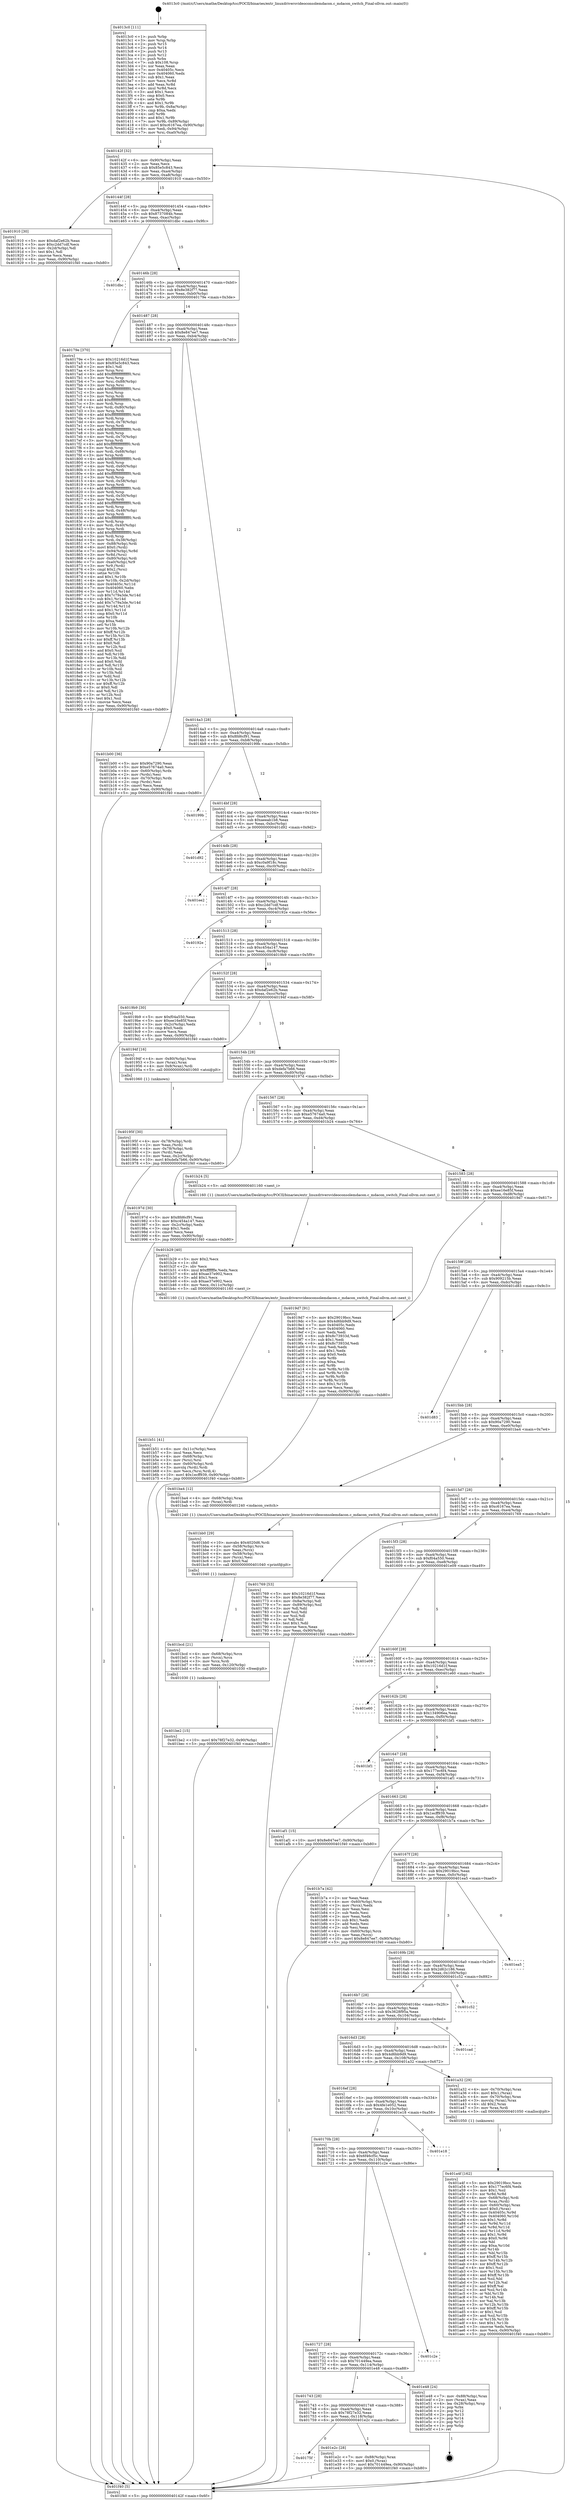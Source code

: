 digraph "0x4013c0" {
  label = "0x4013c0 (/mnt/c/Users/mathe/Desktop/tcc/POCII/binaries/extr_linuxdriversvideoconsolemdacon.c_mdacon_switch_Final-ollvm.out::main(0))"
  labelloc = "t"
  node[shape=record]

  Entry [label="",width=0.3,height=0.3,shape=circle,fillcolor=black,style=filled]
  "0x40142f" [label="{
     0x40142f [32]\l
     | [instrs]\l
     &nbsp;&nbsp;0x40142f \<+6\>: mov -0x90(%rbp),%eax\l
     &nbsp;&nbsp;0x401435 \<+2\>: mov %eax,%ecx\l
     &nbsp;&nbsp;0x401437 \<+6\>: sub $0x85e5c843,%ecx\l
     &nbsp;&nbsp;0x40143d \<+6\>: mov %eax,-0xa4(%rbp)\l
     &nbsp;&nbsp;0x401443 \<+6\>: mov %ecx,-0xa8(%rbp)\l
     &nbsp;&nbsp;0x401449 \<+6\>: je 0000000000401910 \<main+0x550\>\l
  }"]
  "0x401910" [label="{
     0x401910 [30]\l
     | [instrs]\l
     &nbsp;&nbsp;0x401910 \<+5\>: mov $0xdaf2e62b,%eax\l
     &nbsp;&nbsp;0x401915 \<+5\>: mov $0xc2dd7cdf,%ecx\l
     &nbsp;&nbsp;0x40191a \<+3\>: mov -0x2d(%rbp),%dl\l
     &nbsp;&nbsp;0x40191d \<+3\>: test $0x1,%dl\l
     &nbsp;&nbsp;0x401920 \<+3\>: cmovne %ecx,%eax\l
     &nbsp;&nbsp;0x401923 \<+6\>: mov %eax,-0x90(%rbp)\l
     &nbsp;&nbsp;0x401929 \<+5\>: jmp 0000000000401f40 \<main+0xb80\>\l
  }"]
  "0x40144f" [label="{
     0x40144f [28]\l
     | [instrs]\l
     &nbsp;&nbsp;0x40144f \<+5\>: jmp 0000000000401454 \<main+0x94\>\l
     &nbsp;&nbsp;0x401454 \<+6\>: mov -0xa4(%rbp),%eax\l
     &nbsp;&nbsp;0x40145a \<+5\>: sub $0x8737084b,%eax\l
     &nbsp;&nbsp;0x40145f \<+6\>: mov %eax,-0xac(%rbp)\l
     &nbsp;&nbsp;0x401465 \<+6\>: je 0000000000401dbc \<main+0x9fc\>\l
  }"]
  Exit [label="",width=0.3,height=0.3,shape=circle,fillcolor=black,style=filled,peripheries=2]
  "0x401dbc" [label="{
     0x401dbc\l
  }", style=dashed]
  "0x40146b" [label="{
     0x40146b [28]\l
     | [instrs]\l
     &nbsp;&nbsp;0x40146b \<+5\>: jmp 0000000000401470 \<main+0xb0\>\l
     &nbsp;&nbsp;0x401470 \<+6\>: mov -0xa4(%rbp),%eax\l
     &nbsp;&nbsp;0x401476 \<+5\>: sub $0x8e382f77,%eax\l
     &nbsp;&nbsp;0x40147b \<+6\>: mov %eax,-0xb0(%rbp)\l
     &nbsp;&nbsp;0x401481 \<+6\>: je 000000000040179e \<main+0x3de\>\l
  }"]
  "0x40175f" [label="{
     0x40175f\l
  }", style=dashed]
  "0x40179e" [label="{
     0x40179e [370]\l
     | [instrs]\l
     &nbsp;&nbsp;0x40179e \<+5\>: mov $0x10216d1f,%eax\l
     &nbsp;&nbsp;0x4017a3 \<+5\>: mov $0x85e5c843,%ecx\l
     &nbsp;&nbsp;0x4017a8 \<+2\>: mov $0x1,%dl\l
     &nbsp;&nbsp;0x4017aa \<+3\>: mov %rsp,%rsi\l
     &nbsp;&nbsp;0x4017ad \<+4\>: add $0xfffffffffffffff0,%rsi\l
     &nbsp;&nbsp;0x4017b1 \<+3\>: mov %rsi,%rsp\l
     &nbsp;&nbsp;0x4017b4 \<+7\>: mov %rsi,-0x88(%rbp)\l
     &nbsp;&nbsp;0x4017bb \<+3\>: mov %rsp,%rsi\l
     &nbsp;&nbsp;0x4017be \<+4\>: add $0xfffffffffffffff0,%rsi\l
     &nbsp;&nbsp;0x4017c2 \<+3\>: mov %rsi,%rsp\l
     &nbsp;&nbsp;0x4017c5 \<+3\>: mov %rsp,%rdi\l
     &nbsp;&nbsp;0x4017c8 \<+4\>: add $0xfffffffffffffff0,%rdi\l
     &nbsp;&nbsp;0x4017cc \<+3\>: mov %rdi,%rsp\l
     &nbsp;&nbsp;0x4017cf \<+4\>: mov %rdi,-0x80(%rbp)\l
     &nbsp;&nbsp;0x4017d3 \<+3\>: mov %rsp,%rdi\l
     &nbsp;&nbsp;0x4017d6 \<+4\>: add $0xfffffffffffffff0,%rdi\l
     &nbsp;&nbsp;0x4017da \<+3\>: mov %rdi,%rsp\l
     &nbsp;&nbsp;0x4017dd \<+4\>: mov %rdi,-0x78(%rbp)\l
     &nbsp;&nbsp;0x4017e1 \<+3\>: mov %rsp,%rdi\l
     &nbsp;&nbsp;0x4017e4 \<+4\>: add $0xfffffffffffffff0,%rdi\l
     &nbsp;&nbsp;0x4017e8 \<+3\>: mov %rdi,%rsp\l
     &nbsp;&nbsp;0x4017eb \<+4\>: mov %rdi,-0x70(%rbp)\l
     &nbsp;&nbsp;0x4017ef \<+3\>: mov %rsp,%rdi\l
     &nbsp;&nbsp;0x4017f2 \<+4\>: add $0xfffffffffffffff0,%rdi\l
     &nbsp;&nbsp;0x4017f6 \<+3\>: mov %rdi,%rsp\l
     &nbsp;&nbsp;0x4017f9 \<+4\>: mov %rdi,-0x68(%rbp)\l
     &nbsp;&nbsp;0x4017fd \<+3\>: mov %rsp,%rdi\l
     &nbsp;&nbsp;0x401800 \<+4\>: add $0xfffffffffffffff0,%rdi\l
     &nbsp;&nbsp;0x401804 \<+3\>: mov %rdi,%rsp\l
     &nbsp;&nbsp;0x401807 \<+4\>: mov %rdi,-0x60(%rbp)\l
     &nbsp;&nbsp;0x40180b \<+3\>: mov %rsp,%rdi\l
     &nbsp;&nbsp;0x40180e \<+4\>: add $0xfffffffffffffff0,%rdi\l
     &nbsp;&nbsp;0x401812 \<+3\>: mov %rdi,%rsp\l
     &nbsp;&nbsp;0x401815 \<+4\>: mov %rdi,-0x58(%rbp)\l
     &nbsp;&nbsp;0x401819 \<+3\>: mov %rsp,%rdi\l
     &nbsp;&nbsp;0x40181c \<+4\>: add $0xfffffffffffffff0,%rdi\l
     &nbsp;&nbsp;0x401820 \<+3\>: mov %rdi,%rsp\l
     &nbsp;&nbsp;0x401823 \<+4\>: mov %rdi,-0x50(%rbp)\l
     &nbsp;&nbsp;0x401827 \<+3\>: mov %rsp,%rdi\l
     &nbsp;&nbsp;0x40182a \<+4\>: add $0xfffffffffffffff0,%rdi\l
     &nbsp;&nbsp;0x40182e \<+3\>: mov %rdi,%rsp\l
     &nbsp;&nbsp;0x401831 \<+4\>: mov %rdi,-0x48(%rbp)\l
     &nbsp;&nbsp;0x401835 \<+3\>: mov %rsp,%rdi\l
     &nbsp;&nbsp;0x401838 \<+4\>: add $0xfffffffffffffff0,%rdi\l
     &nbsp;&nbsp;0x40183c \<+3\>: mov %rdi,%rsp\l
     &nbsp;&nbsp;0x40183f \<+4\>: mov %rdi,-0x40(%rbp)\l
     &nbsp;&nbsp;0x401843 \<+3\>: mov %rsp,%rdi\l
     &nbsp;&nbsp;0x401846 \<+4\>: add $0xfffffffffffffff0,%rdi\l
     &nbsp;&nbsp;0x40184a \<+3\>: mov %rdi,%rsp\l
     &nbsp;&nbsp;0x40184d \<+4\>: mov %rdi,-0x38(%rbp)\l
     &nbsp;&nbsp;0x401851 \<+7\>: mov -0x88(%rbp),%rdi\l
     &nbsp;&nbsp;0x401858 \<+6\>: movl $0x0,(%rdi)\l
     &nbsp;&nbsp;0x40185e \<+7\>: mov -0x94(%rbp),%r8d\l
     &nbsp;&nbsp;0x401865 \<+3\>: mov %r8d,(%rsi)\l
     &nbsp;&nbsp;0x401868 \<+4\>: mov -0x80(%rbp),%rdi\l
     &nbsp;&nbsp;0x40186c \<+7\>: mov -0xa0(%rbp),%r9\l
     &nbsp;&nbsp;0x401873 \<+3\>: mov %r9,(%rdi)\l
     &nbsp;&nbsp;0x401876 \<+3\>: cmpl $0x2,(%rsi)\l
     &nbsp;&nbsp;0x401879 \<+4\>: setne %r10b\l
     &nbsp;&nbsp;0x40187d \<+4\>: and $0x1,%r10b\l
     &nbsp;&nbsp;0x401881 \<+4\>: mov %r10b,-0x2d(%rbp)\l
     &nbsp;&nbsp;0x401885 \<+8\>: mov 0x40405c,%r11d\l
     &nbsp;&nbsp;0x40188d \<+7\>: mov 0x404060,%ebx\l
     &nbsp;&nbsp;0x401894 \<+3\>: mov %r11d,%r14d\l
     &nbsp;&nbsp;0x401897 \<+7\>: sub $0x7c79a3de,%r14d\l
     &nbsp;&nbsp;0x40189e \<+4\>: sub $0x1,%r14d\l
     &nbsp;&nbsp;0x4018a2 \<+7\>: add $0x7c79a3de,%r14d\l
     &nbsp;&nbsp;0x4018a9 \<+4\>: imul %r14d,%r11d\l
     &nbsp;&nbsp;0x4018ad \<+4\>: and $0x1,%r11d\l
     &nbsp;&nbsp;0x4018b1 \<+4\>: cmp $0x0,%r11d\l
     &nbsp;&nbsp;0x4018b5 \<+4\>: sete %r10b\l
     &nbsp;&nbsp;0x4018b9 \<+3\>: cmp $0xa,%ebx\l
     &nbsp;&nbsp;0x4018bc \<+4\>: setl %r15b\l
     &nbsp;&nbsp;0x4018c0 \<+3\>: mov %r10b,%r12b\l
     &nbsp;&nbsp;0x4018c3 \<+4\>: xor $0xff,%r12b\l
     &nbsp;&nbsp;0x4018c7 \<+3\>: mov %r15b,%r13b\l
     &nbsp;&nbsp;0x4018ca \<+4\>: xor $0xff,%r13b\l
     &nbsp;&nbsp;0x4018ce \<+3\>: xor $0x0,%dl\l
     &nbsp;&nbsp;0x4018d1 \<+3\>: mov %r12b,%sil\l
     &nbsp;&nbsp;0x4018d4 \<+4\>: and $0x0,%sil\l
     &nbsp;&nbsp;0x4018d8 \<+3\>: and %dl,%r10b\l
     &nbsp;&nbsp;0x4018db \<+3\>: mov %r13b,%dil\l
     &nbsp;&nbsp;0x4018de \<+4\>: and $0x0,%dil\l
     &nbsp;&nbsp;0x4018e2 \<+3\>: and %dl,%r15b\l
     &nbsp;&nbsp;0x4018e5 \<+3\>: or %r10b,%sil\l
     &nbsp;&nbsp;0x4018e8 \<+3\>: or %r15b,%dil\l
     &nbsp;&nbsp;0x4018eb \<+3\>: xor %dil,%sil\l
     &nbsp;&nbsp;0x4018ee \<+3\>: or %r13b,%r12b\l
     &nbsp;&nbsp;0x4018f1 \<+4\>: xor $0xff,%r12b\l
     &nbsp;&nbsp;0x4018f5 \<+3\>: or $0x0,%dl\l
     &nbsp;&nbsp;0x4018f8 \<+3\>: and %dl,%r12b\l
     &nbsp;&nbsp;0x4018fb \<+3\>: or %r12b,%sil\l
     &nbsp;&nbsp;0x4018fe \<+4\>: test $0x1,%sil\l
     &nbsp;&nbsp;0x401902 \<+3\>: cmovne %ecx,%eax\l
     &nbsp;&nbsp;0x401905 \<+6\>: mov %eax,-0x90(%rbp)\l
     &nbsp;&nbsp;0x40190b \<+5\>: jmp 0000000000401f40 \<main+0xb80\>\l
  }"]
  "0x401487" [label="{
     0x401487 [28]\l
     | [instrs]\l
     &nbsp;&nbsp;0x401487 \<+5\>: jmp 000000000040148c \<main+0xcc\>\l
     &nbsp;&nbsp;0x40148c \<+6\>: mov -0xa4(%rbp),%eax\l
     &nbsp;&nbsp;0x401492 \<+5\>: sub $0x8e847ee7,%eax\l
     &nbsp;&nbsp;0x401497 \<+6\>: mov %eax,-0xb4(%rbp)\l
     &nbsp;&nbsp;0x40149d \<+6\>: je 0000000000401b00 \<main+0x740\>\l
  }"]
  "0x401e2c" [label="{
     0x401e2c [28]\l
     | [instrs]\l
     &nbsp;&nbsp;0x401e2c \<+7\>: mov -0x88(%rbp),%rax\l
     &nbsp;&nbsp;0x401e33 \<+6\>: movl $0x0,(%rax)\l
     &nbsp;&nbsp;0x401e39 \<+10\>: movl $0x701449ea,-0x90(%rbp)\l
     &nbsp;&nbsp;0x401e43 \<+5\>: jmp 0000000000401f40 \<main+0xb80\>\l
  }"]
  "0x401b00" [label="{
     0x401b00 [36]\l
     | [instrs]\l
     &nbsp;&nbsp;0x401b00 \<+5\>: mov $0x90a7290,%eax\l
     &nbsp;&nbsp;0x401b05 \<+5\>: mov $0xe57674a0,%ecx\l
     &nbsp;&nbsp;0x401b0a \<+4\>: mov -0x60(%rbp),%rdx\l
     &nbsp;&nbsp;0x401b0e \<+2\>: mov (%rdx),%esi\l
     &nbsp;&nbsp;0x401b10 \<+4\>: mov -0x70(%rbp),%rdx\l
     &nbsp;&nbsp;0x401b14 \<+2\>: cmp (%rdx),%esi\l
     &nbsp;&nbsp;0x401b16 \<+3\>: cmovl %ecx,%eax\l
     &nbsp;&nbsp;0x401b19 \<+6\>: mov %eax,-0x90(%rbp)\l
     &nbsp;&nbsp;0x401b1f \<+5\>: jmp 0000000000401f40 \<main+0xb80\>\l
  }"]
  "0x4014a3" [label="{
     0x4014a3 [28]\l
     | [instrs]\l
     &nbsp;&nbsp;0x4014a3 \<+5\>: jmp 00000000004014a8 \<main+0xe8\>\l
     &nbsp;&nbsp;0x4014a8 \<+6\>: mov -0xa4(%rbp),%eax\l
     &nbsp;&nbsp;0x4014ae \<+5\>: sub $0x8fd6cf91,%eax\l
     &nbsp;&nbsp;0x4014b3 \<+6\>: mov %eax,-0xb8(%rbp)\l
     &nbsp;&nbsp;0x4014b9 \<+6\>: je 000000000040199b \<main+0x5db\>\l
  }"]
  "0x401743" [label="{
     0x401743 [28]\l
     | [instrs]\l
     &nbsp;&nbsp;0x401743 \<+5\>: jmp 0000000000401748 \<main+0x388\>\l
     &nbsp;&nbsp;0x401748 \<+6\>: mov -0xa4(%rbp),%eax\l
     &nbsp;&nbsp;0x40174e \<+5\>: sub $0x78f27e32,%eax\l
     &nbsp;&nbsp;0x401753 \<+6\>: mov %eax,-0x118(%rbp)\l
     &nbsp;&nbsp;0x401759 \<+6\>: je 0000000000401e2c \<main+0xa6c\>\l
  }"]
  "0x40199b" [label="{
     0x40199b\l
  }", style=dashed]
  "0x4014bf" [label="{
     0x4014bf [28]\l
     | [instrs]\l
     &nbsp;&nbsp;0x4014bf \<+5\>: jmp 00000000004014c4 \<main+0x104\>\l
     &nbsp;&nbsp;0x4014c4 \<+6\>: mov -0xa4(%rbp),%eax\l
     &nbsp;&nbsp;0x4014ca \<+5\>: sub $0xaeeab1b8,%eax\l
     &nbsp;&nbsp;0x4014cf \<+6\>: mov %eax,-0xbc(%rbp)\l
     &nbsp;&nbsp;0x4014d5 \<+6\>: je 0000000000401d92 \<main+0x9d2\>\l
  }"]
  "0x401e48" [label="{
     0x401e48 [24]\l
     | [instrs]\l
     &nbsp;&nbsp;0x401e48 \<+7\>: mov -0x88(%rbp),%rax\l
     &nbsp;&nbsp;0x401e4f \<+2\>: mov (%rax),%eax\l
     &nbsp;&nbsp;0x401e51 \<+4\>: lea -0x28(%rbp),%rsp\l
     &nbsp;&nbsp;0x401e55 \<+1\>: pop %rbx\l
     &nbsp;&nbsp;0x401e56 \<+2\>: pop %r12\l
     &nbsp;&nbsp;0x401e58 \<+2\>: pop %r13\l
     &nbsp;&nbsp;0x401e5a \<+2\>: pop %r14\l
     &nbsp;&nbsp;0x401e5c \<+2\>: pop %r15\l
     &nbsp;&nbsp;0x401e5e \<+1\>: pop %rbp\l
     &nbsp;&nbsp;0x401e5f \<+1\>: ret\l
  }"]
  "0x401d92" [label="{
     0x401d92\l
  }", style=dashed]
  "0x4014db" [label="{
     0x4014db [28]\l
     | [instrs]\l
     &nbsp;&nbsp;0x4014db \<+5\>: jmp 00000000004014e0 \<main+0x120\>\l
     &nbsp;&nbsp;0x4014e0 \<+6\>: mov -0xa4(%rbp),%eax\l
     &nbsp;&nbsp;0x4014e6 \<+5\>: sub $0xc0a9f18c,%eax\l
     &nbsp;&nbsp;0x4014eb \<+6\>: mov %eax,-0xc0(%rbp)\l
     &nbsp;&nbsp;0x4014f1 \<+6\>: je 0000000000401ee2 \<main+0xb22\>\l
  }"]
  "0x401727" [label="{
     0x401727 [28]\l
     | [instrs]\l
     &nbsp;&nbsp;0x401727 \<+5\>: jmp 000000000040172c \<main+0x36c\>\l
     &nbsp;&nbsp;0x40172c \<+6\>: mov -0xa4(%rbp),%eax\l
     &nbsp;&nbsp;0x401732 \<+5\>: sub $0x701449ea,%eax\l
     &nbsp;&nbsp;0x401737 \<+6\>: mov %eax,-0x114(%rbp)\l
     &nbsp;&nbsp;0x40173d \<+6\>: je 0000000000401e48 \<main+0xa88\>\l
  }"]
  "0x401ee2" [label="{
     0x401ee2\l
  }", style=dashed]
  "0x4014f7" [label="{
     0x4014f7 [28]\l
     | [instrs]\l
     &nbsp;&nbsp;0x4014f7 \<+5\>: jmp 00000000004014fc \<main+0x13c\>\l
     &nbsp;&nbsp;0x4014fc \<+6\>: mov -0xa4(%rbp),%eax\l
     &nbsp;&nbsp;0x401502 \<+5\>: sub $0xc2dd7cdf,%eax\l
     &nbsp;&nbsp;0x401507 \<+6\>: mov %eax,-0xc4(%rbp)\l
     &nbsp;&nbsp;0x40150d \<+6\>: je 000000000040192e \<main+0x56e\>\l
  }"]
  "0x401c2e" [label="{
     0x401c2e\l
  }", style=dashed]
  "0x40192e" [label="{
     0x40192e\l
  }", style=dashed]
  "0x401513" [label="{
     0x401513 [28]\l
     | [instrs]\l
     &nbsp;&nbsp;0x401513 \<+5\>: jmp 0000000000401518 \<main+0x158\>\l
     &nbsp;&nbsp;0x401518 \<+6\>: mov -0xa4(%rbp),%eax\l
     &nbsp;&nbsp;0x40151e \<+5\>: sub $0xc454a147,%eax\l
     &nbsp;&nbsp;0x401523 \<+6\>: mov %eax,-0xc8(%rbp)\l
     &nbsp;&nbsp;0x401529 \<+6\>: je 00000000004019b9 \<main+0x5f9\>\l
  }"]
  "0x40170b" [label="{
     0x40170b [28]\l
     | [instrs]\l
     &nbsp;&nbsp;0x40170b \<+5\>: jmp 0000000000401710 \<main+0x350\>\l
     &nbsp;&nbsp;0x401710 \<+6\>: mov -0xa4(%rbp),%eax\l
     &nbsp;&nbsp;0x401716 \<+5\>: sub $0x6f46cf5c,%eax\l
     &nbsp;&nbsp;0x40171b \<+6\>: mov %eax,-0x110(%rbp)\l
     &nbsp;&nbsp;0x401721 \<+6\>: je 0000000000401c2e \<main+0x86e\>\l
  }"]
  "0x4019b9" [label="{
     0x4019b9 [30]\l
     | [instrs]\l
     &nbsp;&nbsp;0x4019b9 \<+5\>: mov $0xf04a550,%eax\l
     &nbsp;&nbsp;0x4019be \<+5\>: mov $0xee16e85f,%ecx\l
     &nbsp;&nbsp;0x4019c3 \<+3\>: mov -0x2c(%rbp),%edx\l
     &nbsp;&nbsp;0x4019c6 \<+3\>: cmp $0x0,%edx\l
     &nbsp;&nbsp;0x4019c9 \<+3\>: cmove %ecx,%eax\l
     &nbsp;&nbsp;0x4019cc \<+6\>: mov %eax,-0x90(%rbp)\l
     &nbsp;&nbsp;0x4019d2 \<+5\>: jmp 0000000000401f40 \<main+0xb80\>\l
  }"]
  "0x40152f" [label="{
     0x40152f [28]\l
     | [instrs]\l
     &nbsp;&nbsp;0x40152f \<+5\>: jmp 0000000000401534 \<main+0x174\>\l
     &nbsp;&nbsp;0x401534 \<+6\>: mov -0xa4(%rbp),%eax\l
     &nbsp;&nbsp;0x40153a \<+5\>: sub $0xdaf2e62b,%eax\l
     &nbsp;&nbsp;0x40153f \<+6\>: mov %eax,-0xcc(%rbp)\l
     &nbsp;&nbsp;0x401545 \<+6\>: je 000000000040194f \<main+0x58f\>\l
  }"]
  "0x401e18" [label="{
     0x401e18\l
  }", style=dashed]
  "0x40194f" [label="{
     0x40194f [16]\l
     | [instrs]\l
     &nbsp;&nbsp;0x40194f \<+4\>: mov -0x80(%rbp),%rax\l
     &nbsp;&nbsp;0x401953 \<+3\>: mov (%rax),%rax\l
     &nbsp;&nbsp;0x401956 \<+4\>: mov 0x8(%rax),%rdi\l
     &nbsp;&nbsp;0x40195a \<+5\>: call 0000000000401060 \<atoi@plt\>\l
     | [calls]\l
     &nbsp;&nbsp;0x401060 \{1\} (unknown)\l
  }"]
  "0x40154b" [label="{
     0x40154b [28]\l
     | [instrs]\l
     &nbsp;&nbsp;0x40154b \<+5\>: jmp 0000000000401550 \<main+0x190\>\l
     &nbsp;&nbsp;0x401550 \<+6\>: mov -0xa4(%rbp),%eax\l
     &nbsp;&nbsp;0x401556 \<+5\>: sub $0xdefa7b66,%eax\l
     &nbsp;&nbsp;0x40155b \<+6\>: mov %eax,-0xd0(%rbp)\l
     &nbsp;&nbsp;0x401561 \<+6\>: je 000000000040197d \<main+0x5bd\>\l
  }"]
  "0x401be2" [label="{
     0x401be2 [15]\l
     | [instrs]\l
     &nbsp;&nbsp;0x401be2 \<+10\>: movl $0x78f27e32,-0x90(%rbp)\l
     &nbsp;&nbsp;0x401bec \<+5\>: jmp 0000000000401f40 \<main+0xb80\>\l
  }"]
  "0x40197d" [label="{
     0x40197d [30]\l
     | [instrs]\l
     &nbsp;&nbsp;0x40197d \<+5\>: mov $0x8fd6cf91,%eax\l
     &nbsp;&nbsp;0x401982 \<+5\>: mov $0xc454a147,%ecx\l
     &nbsp;&nbsp;0x401987 \<+3\>: mov -0x2c(%rbp),%edx\l
     &nbsp;&nbsp;0x40198a \<+3\>: cmp $0x1,%edx\l
     &nbsp;&nbsp;0x40198d \<+3\>: cmovl %ecx,%eax\l
     &nbsp;&nbsp;0x401990 \<+6\>: mov %eax,-0x90(%rbp)\l
     &nbsp;&nbsp;0x401996 \<+5\>: jmp 0000000000401f40 \<main+0xb80\>\l
  }"]
  "0x401567" [label="{
     0x401567 [28]\l
     | [instrs]\l
     &nbsp;&nbsp;0x401567 \<+5\>: jmp 000000000040156c \<main+0x1ac\>\l
     &nbsp;&nbsp;0x40156c \<+6\>: mov -0xa4(%rbp),%eax\l
     &nbsp;&nbsp;0x401572 \<+5\>: sub $0xe57674a0,%eax\l
     &nbsp;&nbsp;0x401577 \<+6\>: mov %eax,-0xd4(%rbp)\l
     &nbsp;&nbsp;0x40157d \<+6\>: je 0000000000401b24 \<main+0x764\>\l
  }"]
  "0x401bcd" [label="{
     0x401bcd [21]\l
     | [instrs]\l
     &nbsp;&nbsp;0x401bcd \<+4\>: mov -0x68(%rbp),%rcx\l
     &nbsp;&nbsp;0x401bd1 \<+3\>: mov (%rcx),%rcx\l
     &nbsp;&nbsp;0x401bd4 \<+3\>: mov %rcx,%rdi\l
     &nbsp;&nbsp;0x401bd7 \<+6\>: mov %eax,-0x120(%rbp)\l
     &nbsp;&nbsp;0x401bdd \<+5\>: call 0000000000401030 \<free@plt\>\l
     | [calls]\l
     &nbsp;&nbsp;0x401030 \{1\} (unknown)\l
  }"]
  "0x401b24" [label="{
     0x401b24 [5]\l
     | [instrs]\l
     &nbsp;&nbsp;0x401b24 \<+5\>: call 0000000000401160 \<next_i\>\l
     | [calls]\l
     &nbsp;&nbsp;0x401160 \{1\} (/mnt/c/Users/mathe/Desktop/tcc/POCII/binaries/extr_linuxdriversvideoconsolemdacon.c_mdacon_switch_Final-ollvm.out::next_i)\l
  }"]
  "0x401583" [label="{
     0x401583 [28]\l
     | [instrs]\l
     &nbsp;&nbsp;0x401583 \<+5\>: jmp 0000000000401588 \<main+0x1c8\>\l
     &nbsp;&nbsp;0x401588 \<+6\>: mov -0xa4(%rbp),%eax\l
     &nbsp;&nbsp;0x40158e \<+5\>: sub $0xee16e85f,%eax\l
     &nbsp;&nbsp;0x401593 \<+6\>: mov %eax,-0xd8(%rbp)\l
     &nbsp;&nbsp;0x401599 \<+6\>: je 00000000004019d7 \<main+0x617\>\l
  }"]
  "0x401bb0" [label="{
     0x401bb0 [29]\l
     | [instrs]\l
     &nbsp;&nbsp;0x401bb0 \<+10\>: movabs $0x4020d6,%rdi\l
     &nbsp;&nbsp;0x401bba \<+4\>: mov -0x58(%rbp),%rcx\l
     &nbsp;&nbsp;0x401bbe \<+2\>: mov %eax,(%rcx)\l
     &nbsp;&nbsp;0x401bc0 \<+4\>: mov -0x58(%rbp),%rcx\l
     &nbsp;&nbsp;0x401bc4 \<+2\>: mov (%rcx),%esi\l
     &nbsp;&nbsp;0x401bc6 \<+2\>: mov $0x0,%al\l
     &nbsp;&nbsp;0x401bc8 \<+5\>: call 0000000000401040 \<printf@plt\>\l
     | [calls]\l
     &nbsp;&nbsp;0x401040 \{1\} (unknown)\l
  }"]
  "0x4019d7" [label="{
     0x4019d7 [91]\l
     | [instrs]\l
     &nbsp;&nbsp;0x4019d7 \<+5\>: mov $0x29019bcc,%eax\l
     &nbsp;&nbsp;0x4019dc \<+5\>: mov $0x4d6bb9d9,%ecx\l
     &nbsp;&nbsp;0x4019e1 \<+7\>: mov 0x40405c,%edx\l
     &nbsp;&nbsp;0x4019e8 \<+7\>: mov 0x404060,%esi\l
     &nbsp;&nbsp;0x4019ef \<+2\>: mov %edx,%edi\l
     &nbsp;&nbsp;0x4019f1 \<+6\>: sub $0x8c73933d,%edi\l
     &nbsp;&nbsp;0x4019f7 \<+3\>: sub $0x1,%edi\l
     &nbsp;&nbsp;0x4019fa \<+6\>: add $0x8c73933d,%edi\l
     &nbsp;&nbsp;0x401a00 \<+3\>: imul %edi,%edx\l
     &nbsp;&nbsp;0x401a03 \<+3\>: and $0x1,%edx\l
     &nbsp;&nbsp;0x401a06 \<+3\>: cmp $0x0,%edx\l
     &nbsp;&nbsp;0x401a09 \<+4\>: sete %r8b\l
     &nbsp;&nbsp;0x401a0d \<+3\>: cmp $0xa,%esi\l
     &nbsp;&nbsp;0x401a10 \<+4\>: setl %r9b\l
     &nbsp;&nbsp;0x401a14 \<+3\>: mov %r8b,%r10b\l
     &nbsp;&nbsp;0x401a17 \<+3\>: and %r9b,%r10b\l
     &nbsp;&nbsp;0x401a1a \<+3\>: xor %r9b,%r8b\l
     &nbsp;&nbsp;0x401a1d \<+3\>: or %r8b,%r10b\l
     &nbsp;&nbsp;0x401a20 \<+4\>: test $0x1,%r10b\l
     &nbsp;&nbsp;0x401a24 \<+3\>: cmovne %ecx,%eax\l
     &nbsp;&nbsp;0x401a27 \<+6\>: mov %eax,-0x90(%rbp)\l
     &nbsp;&nbsp;0x401a2d \<+5\>: jmp 0000000000401f40 \<main+0xb80\>\l
  }"]
  "0x40159f" [label="{
     0x40159f [28]\l
     | [instrs]\l
     &nbsp;&nbsp;0x40159f \<+5\>: jmp 00000000004015a4 \<main+0x1e4\>\l
     &nbsp;&nbsp;0x4015a4 \<+6\>: mov -0xa4(%rbp),%eax\l
     &nbsp;&nbsp;0x4015aa \<+5\>: sub $0x909215b,%eax\l
     &nbsp;&nbsp;0x4015af \<+6\>: mov %eax,-0xdc(%rbp)\l
     &nbsp;&nbsp;0x4015b5 \<+6\>: je 0000000000401d83 \<main+0x9c3\>\l
  }"]
  "0x401b51" [label="{
     0x401b51 [41]\l
     | [instrs]\l
     &nbsp;&nbsp;0x401b51 \<+6\>: mov -0x11c(%rbp),%ecx\l
     &nbsp;&nbsp;0x401b57 \<+3\>: imul %eax,%ecx\l
     &nbsp;&nbsp;0x401b5a \<+4\>: mov -0x68(%rbp),%rsi\l
     &nbsp;&nbsp;0x401b5e \<+3\>: mov (%rsi),%rsi\l
     &nbsp;&nbsp;0x401b61 \<+4\>: mov -0x60(%rbp),%rdi\l
     &nbsp;&nbsp;0x401b65 \<+3\>: movslq (%rdi),%rdi\l
     &nbsp;&nbsp;0x401b68 \<+3\>: mov %ecx,(%rsi,%rdi,4)\l
     &nbsp;&nbsp;0x401b6b \<+10\>: movl $0x1ecff939,-0x90(%rbp)\l
     &nbsp;&nbsp;0x401b75 \<+5\>: jmp 0000000000401f40 \<main+0xb80\>\l
  }"]
  "0x401d83" [label="{
     0x401d83\l
  }", style=dashed]
  "0x4015bb" [label="{
     0x4015bb [28]\l
     | [instrs]\l
     &nbsp;&nbsp;0x4015bb \<+5\>: jmp 00000000004015c0 \<main+0x200\>\l
     &nbsp;&nbsp;0x4015c0 \<+6\>: mov -0xa4(%rbp),%eax\l
     &nbsp;&nbsp;0x4015c6 \<+5\>: sub $0x90a7290,%eax\l
     &nbsp;&nbsp;0x4015cb \<+6\>: mov %eax,-0xe0(%rbp)\l
     &nbsp;&nbsp;0x4015d1 \<+6\>: je 0000000000401ba4 \<main+0x7e4\>\l
  }"]
  "0x401b29" [label="{
     0x401b29 [40]\l
     | [instrs]\l
     &nbsp;&nbsp;0x401b29 \<+5\>: mov $0x2,%ecx\l
     &nbsp;&nbsp;0x401b2e \<+1\>: cltd\l
     &nbsp;&nbsp;0x401b2f \<+2\>: idiv %ecx\l
     &nbsp;&nbsp;0x401b31 \<+6\>: imul $0xfffffffe,%edx,%ecx\l
     &nbsp;&nbsp;0x401b37 \<+6\>: add $0xae37e902,%ecx\l
     &nbsp;&nbsp;0x401b3d \<+3\>: add $0x1,%ecx\l
     &nbsp;&nbsp;0x401b40 \<+6\>: sub $0xae37e902,%ecx\l
     &nbsp;&nbsp;0x401b46 \<+6\>: mov %ecx,-0x11c(%rbp)\l
     &nbsp;&nbsp;0x401b4c \<+5\>: call 0000000000401160 \<next_i\>\l
     | [calls]\l
     &nbsp;&nbsp;0x401160 \{1\} (/mnt/c/Users/mathe/Desktop/tcc/POCII/binaries/extr_linuxdriversvideoconsolemdacon.c_mdacon_switch_Final-ollvm.out::next_i)\l
  }"]
  "0x401ba4" [label="{
     0x401ba4 [12]\l
     | [instrs]\l
     &nbsp;&nbsp;0x401ba4 \<+4\>: mov -0x68(%rbp),%rax\l
     &nbsp;&nbsp;0x401ba8 \<+3\>: mov (%rax),%rdi\l
     &nbsp;&nbsp;0x401bab \<+5\>: call 0000000000401240 \<mdacon_switch\>\l
     | [calls]\l
     &nbsp;&nbsp;0x401240 \{1\} (/mnt/c/Users/mathe/Desktop/tcc/POCII/binaries/extr_linuxdriversvideoconsolemdacon.c_mdacon_switch_Final-ollvm.out::mdacon_switch)\l
  }"]
  "0x4015d7" [label="{
     0x4015d7 [28]\l
     | [instrs]\l
     &nbsp;&nbsp;0x4015d7 \<+5\>: jmp 00000000004015dc \<main+0x21c\>\l
     &nbsp;&nbsp;0x4015dc \<+6\>: mov -0xa4(%rbp),%eax\l
     &nbsp;&nbsp;0x4015e2 \<+5\>: sub $0xc6167ea,%eax\l
     &nbsp;&nbsp;0x4015e7 \<+6\>: mov %eax,-0xe4(%rbp)\l
     &nbsp;&nbsp;0x4015ed \<+6\>: je 0000000000401769 \<main+0x3a9\>\l
  }"]
  "0x401a4f" [label="{
     0x401a4f [162]\l
     | [instrs]\l
     &nbsp;&nbsp;0x401a4f \<+5\>: mov $0x29019bcc,%ecx\l
     &nbsp;&nbsp;0x401a54 \<+5\>: mov $0x177ec6f4,%edx\l
     &nbsp;&nbsp;0x401a59 \<+3\>: mov $0x1,%sil\l
     &nbsp;&nbsp;0x401a5c \<+3\>: xor %r8d,%r8d\l
     &nbsp;&nbsp;0x401a5f \<+4\>: mov -0x68(%rbp),%rdi\l
     &nbsp;&nbsp;0x401a63 \<+3\>: mov %rax,(%rdi)\l
     &nbsp;&nbsp;0x401a66 \<+4\>: mov -0x60(%rbp),%rax\l
     &nbsp;&nbsp;0x401a6a \<+6\>: movl $0x0,(%rax)\l
     &nbsp;&nbsp;0x401a70 \<+8\>: mov 0x40405c,%r9d\l
     &nbsp;&nbsp;0x401a78 \<+8\>: mov 0x404060,%r10d\l
     &nbsp;&nbsp;0x401a80 \<+4\>: sub $0x1,%r8d\l
     &nbsp;&nbsp;0x401a84 \<+3\>: mov %r9d,%r11d\l
     &nbsp;&nbsp;0x401a87 \<+3\>: add %r8d,%r11d\l
     &nbsp;&nbsp;0x401a8a \<+4\>: imul %r11d,%r9d\l
     &nbsp;&nbsp;0x401a8e \<+4\>: and $0x1,%r9d\l
     &nbsp;&nbsp;0x401a92 \<+4\>: cmp $0x0,%r9d\l
     &nbsp;&nbsp;0x401a96 \<+3\>: sete %bl\l
     &nbsp;&nbsp;0x401a99 \<+4\>: cmp $0xa,%r10d\l
     &nbsp;&nbsp;0x401a9d \<+4\>: setl %r14b\l
     &nbsp;&nbsp;0x401aa1 \<+3\>: mov %bl,%r15b\l
     &nbsp;&nbsp;0x401aa4 \<+4\>: xor $0xff,%r15b\l
     &nbsp;&nbsp;0x401aa8 \<+3\>: mov %r14b,%r12b\l
     &nbsp;&nbsp;0x401aab \<+4\>: xor $0xff,%r12b\l
     &nbsp;&nbsp;0x401aaf \<+4\>: xor $0x1,%sil\l
     &nbsp;&nbsp;0x401ab3 \<+3\>: mov %r15b,%r13b\l
     &nbsp;&nbsp;0x401ab6 \<+4\>: and $0xff,%r13b\l
     &nbsp;&nbsp;0x401aba \<+3\>: and %sil,%bl\l
     &nbsp;&nbsp;0x401abd \<+3\>: mov %r12b,%al\l
     &nbsp;&nbsp;0x401ac0 \<+2\>: and $0xff,%al\l
     &nbsp;&nbsp;0x401ac2 \<+3\>: and %sil,%r14b\l
     &nbsp;&nbsp;0x401ac5 \<+3\>: or %bl,%r13b\l
     &nbsp;&nbsp;0x401ac8 \<+3\>: or %r14b,%al\l
     &nbsp;&nbsp;0x401acb \<+3\>: xor %al,%r13b\l
     &nbsp;&nbsp;0x401ace \<+3\>: or %r12b,%r15b\l
     &nbsp;&nbsp;0x401ad1 \<+4\>: xor $0xff,%r15b\l
     &nbsp;&nbsp;0x401ad5 \<+4\>: or $0x1,%sil\l
     &nbsp;&nbsp;0x401ad9 \<+3\>: and %sil,%r15b\l
     &nbsp;&nbsp;0x401adc \<+3\>: or %r15b,%r13b\l
     &nbsp;&nbsp;0x401adf \<+4\>: test $0x1,%r13b\l
     &nbsp;&nbsp;0x401ae3 \<+3\>: cmovne %edx,%ecx\l
     &nbsp;&nbsp;0x401ae6 \<+6\>: mov %ecx,-0x90(%rbp)\l
     &nbsp;&nbsp;0x401aec \<+5\>: jmp 0000000000401f40 \<main+0xb80\>\l
  }"]
  "0x401769" [label="{
     0x401769 [53]\l
     | [instrs]\l
     &nbsp;&nbsp;0x401769 \<+5\>: mov $0x10216d1f,%eax\l
     &nbsp;&nbsp;0x40176e \<+5\>: mov $0x8e382f77,%ecx\l
     &nbsp;&nbsp;0x401773 \<+6\>: mov -0x8a(%rbp),%dl\l
     &nbsp;&nbsp;0x401779 \<+7\>: mov -0x89(%rbp),%sil\l
     &nbsp;&nbsp;0x401780 \<+3\>: mov %dl,%dil\l
     &nbsp;&nbsp;0x401783 \<+3\>: and %sil,%dil\l
     &nbsp;&nbsp;0x401786 \<+3\>: xor %sil,%dl\l
     &nbsp;&nbsp;0x401789 \<+3\>: or %dl,%dil\l
     &nbsp;&nbsp;0x40178c \<+4\>: test $0x1,%dil\l
     &nbsp;&nbsp;0x401790 \<+3\>: cmovne %ecx,%eax\l
     &nbsp;&nbsp;0x401793 \<+6\>: mov %eax,-0x90(%rbp)\l
     &nbsp;&nbsp;0x401799 \<+5\>: jmp 0000000000401f40 \<main+0xb80\>\l
  }"]
  "0x4015f3" [label="{
     0x4015f3 [28]\l
     | [instrs]\l
     &nbsp;&nbsp;0x4015f3 \<+5\>: jmp 00000000004015f8 \<main+0x238\>\l
     &nbsp;&nbsp;0x4015f8 \<+6\>: mov -0xa4(%rbp),%eax\l
     &nbsp;&nbsp;0x4015fe \<+5\>: sub $0xf04a550,%eax\l
     &nbsp;&nbsp;0x401603 \<+6\>: mov %eax,-0xe8(%rbp)\l
     &nbsp;&nbsp;0x401609 \<+6\>: je 0000000000401e09 \<main+0xa49\>\l
  }"]
  "0x401f40" [label="{
     0x401f40 [5]\l
     | [instrs]\l
     &nbsp;&nbsp;0x401f40 \<+5\>: jmp 000000000040142f \<main+0x6f\>\l
  }"]
  "0x4013c0" [label="{
     0x4013c0 [111]\l
     | [instrs]\l
     &nbsp;&nbsp;0x4013c0 \<+1\>: push %rbp\l
     &nbsp;&nbsp;0x4013c1 \<+3\>: mov %rsp,%rbp\l
     &nbsp;&nbsp;0x4013c4 \<+2\>: push %r15\l
     &nbsp;&nbsp;0x4013c6 \<+2\>: push %r14\l
     &nbsp;&nbsp;0x4013c8 \<+2\>: push %r13\l
     &nbsp;&nbsp;0x4013ca \<+2\>: push %r12\l
     &nbsp;&nbsp;0x4013cc \<+1\>: push %rbx\l
     &nbsp;&nbsp;0x4013cd \<+7\>: sub $0x108,%rsp\l
     &nbsp;&nbsp;0x4013d4 \<+2\>: xor %eax,%eax\l
     &nbsp;&nbsp;0x4013d6 \<+7\>: mov 0x40405c,%ecx\l
     &nbsp;&nbsp;0x4013dd \<+7\>: mov 0x404060,%edx\l
     &nbsp;&nbsp;0x4013e4 \<+3\>: sub $0x1,%eax\l
     &nbsp;&nbsp;0x4013e7 \<+3\>: mov %ecx,%r8d\l
     &nbsp;&nbsp;0x4013ea \<+3\>: add %eax,%r8d\l
     &nbsp;&nbsp;0x4013ed \<+4\>: imul %r8d,%ecx\l
     &nbsp;&nbsp;0x4013f1 \<+3\>: and $0x1,%ecx\l
     &nbsp;&nbsp;0x4013f4 \<+3\>: cmp $0x0,%ecx\l
     &nbsp;&nbsp;0x4013f7 \<+4\>: sete %r9b\l
     &nbsp;&nbsp;0x4013fb \<+4\>: and $0x1,%r9b\l
     &nbsp;&nbsp;0x4013ff \<+7\>: mov %r9b,-0x8a(%rbp)\l
     &nbsp;&nbsp;0x401406 \<+3\>: cmp $0xa,%edx\l
     &nbsp;&nbsp;0x401409 \<+4\>: setl %r9b\l
     &nbsp;&nbsp;0x40140d \<+4\>: and $0x1,%r9b\l
     &nbsp;&nbsp;0x401411 \<+7\>: mov %r9b,-0x89(%rbp)\l
     &nbsp;&nbsp;0x401418 \<+10\>: movl $0xc6167ea,-0x90(%rbp)\l
     &nbsp;&nbsp;0x401422 \<+6\>: mov %edi,-0x94(%rbp)\l
     &nbsp;&nbsp;0x401428 \<+7\>: mov %rsi,-0xa0(%rbp)\l
  }"]
  "0x4016ef" [label="{
     0x4016ef [28]\l
     | [instrs]\l
     &nbsp;&nbsp;0x4016ef \<+5\>: jmp 00000000004016f4 \<main+0x334\>\l
     &nbsp;&nbsp;0x4016f4 \<+6\>: mov -0xa4(%rbp),%eax\l
     &nbsp;&nbsp;0x4016fa \<+5\>: sub $0x4fe1e052,%eax\l
     &nbsp;&nbsp;0x4016ff \<+6\>: mov %eax,-0x10c(%rbp)\l
     &nbsp;&nbsp;0x401705 \<+6\>: je 0000000000401e18 \<main+0xa58\>\l
  }"]
  "0x40195f" [label="{
     0x40195f [30]\l
     | [instrs]\l
     &nbsp;&nbsp;0x40195f \<+4\>: mov -0x78(%rbp),%rdi\l
     &nbsp;&nbsp;0x401963 \<+2\>: mov %eax,(%rdi)\l
     &nbsp;&nbsp;0x401965 \<+4\>: mov -0x78(%rbp),%rdi\l
     &nbsp;&nbsp;0x401969 \<+2\>: mov (%rdi),%eax\l
     &nbsp;&nbsp;0x40196b \<+3\>: mov %eax,-0x2c(%rbp)\l
     &nbsp;&nbsp;0x40196e \<+10\>: movl $0xdefa7b66,-0x90(%rbp)\l
     &nbsp;&nbsp;0x401978 \<+5\>: jmp 0000000000401f40 \<main+0xb80\>\l
  }"]
  "0x401a32" [label="{
     0x401a32 [29]\l
     | [instrs]\l
     &nbsp;&nbsp;0x401a32 \<+4\>: mov -0x70(%rbp),%rax\l
     &nbsp;&nbsp;0x401a36 \<+6\>: movl $0x1,(%rax)\l
     &nbsp;&nbsp;0x401a3c \<+4\>: mov -0x70(%rbp),%rax\l
     &nbsp;&nbsp;0x401a40 \<+3\>: movslq (%rax),%rax\l
     &nbsp;&nbsp;0x401a43 \<+4\>: shl $0x2,%rax\l
     &nbsp;&nbsp;0x401a47 \<+3\>: mov %rax,%rdi\l
     &nbsp;&nbsp;0x401a4a \<+5\>: call 0000000000401050 \<malloc@plt\>\l
     | [calls]\l
     &nbsp;&nbsp;0x401050 \{1\} (unknown)\l
  }"]
  "0x401e09" [label="{
     0x401e09\l
  }", style=dashed]
  "0x40160f" [label="{
     0x40160f [28]\l
     | [instrs]\l
     &nbsp;&nbsp;0x40160f \<+5\>: jmp 0000000000401614 \<main+0x254\>\l
     &nbsp;&nbsp;0x401614 \<+6\>: mov -0xa4(%rbp),%eax\l
     &nbsp;&nbsp;0x40161a \<+5\>: sub $0x10216d1f,%eax\l
     &nbsp;&nbsp;0x40161f \<+6\>: mov %eax,-0xec(%rbp)\l
     &nbsp;&nbsp;0x401625 \<+6\>: je 0000000000401e60 \<main+0xaa0\>\l
  }"]
  "0x4016d3" [label="{
     0x4016d3 [28]\l
     | [instrs]\l
     &nbsp;&nbsp;0x4016d3 \<+5\>: jmp 00000000004016d8 \<main+0x318\>\l
     &nbsp;&nbsp;0x4016d8 \<+6\>: mov -0xa4(%rbp),%eax\l
     &nbsp;&nbsp;0x4016de \<+5\>: sub $0x4d6bb9d9,%eax\l
     &nbsp;&nbsp;0x4016e3 \<+6\>: mov %eax,-0x108(%rbp)\l
     &nbsp;&nbsp;0x4016e9 \<+6\>: je 0000000000401a32 \<main+0x672\>\l
  }"]
  "0x401e60" [label="{
     0x401e60\l
  }", style=dashed]
  "0x40162b" [label="{
     0x40162b [28]\l
     | [instrs]\l
     &nbsp;&nbsp;0x40162b \<+5\>: jmp 0000000000401630 \<main+0x270\>\l
     &nbsp;&nbsp;0x401630 \<+6\>: mov -0xa4(%rbp),%eax\l
     &nbsp;&nbsp;0x401636 \<+5\>: sub $0x134906ea,%eax\l
     &nbsp;&nbsp;0x40163b \<+6\>: mov %eax,-0xf0(%rbp)\l
     &nbsp;&nbsp;0x401641 \<+6\>: je 0000000000401bf1 \<main+0x831\>\l
  }"]
  "0x401cad" [label="{
     0x401cad\l
  }", style=dashed]
  "0x401bf1" [label="{
     0x401bf1\l
  }", style=dashed]
  "0x401647" [label="{
     0x401647 [28]\l
     | [instrs]\l
     &nbsp;&nbsp;0x401647 \<+5\>: jmp 000000000040164c \<main+0x28c\>\l
     &nbsp;&nbsp;0x40164c \<+6\>: mov -0xa4(%rbp),%eax\l
     &nbsp;&nbsp;0x401652 \<+5\>: sub $0x177ec6f4,%eax\l
     &nbsp;&nbsp;0x401657 \<+6\>: mov %eax,-0xf4(%rbp)\l
     &nbsp;&nbsp;0x40165d \<+6\>: je 0000000000401af1 \<main+0x731\>\l
  }"]
  "0x4016b7" [label="{
     0x4016b7 [28]\l
     | [instrs]\l
     &nbsp;&nbsp;0x4016b7 \<+5\>: jmp 00000000004016bc \<main+0x2fc\>\l
     &nbsp;&nbsp;0x4016bc \<+6\>: mov -0xa4(%rbp),%eax\l
     &nbsp;&nbsp;0x4016c2 \<+5\>: sub $0x3628f95a,%eax\l
     &nbsp;&nbsp;0x4016c7 \<+6\>: mov %eax,-0x104(%rbp)\l
     &nbsp;&nbsp;0x4016cd \<+6\>: je 0000000000401cad \<main+0x8ed\>\l
  }"]
  "0x401af1" [label="{
     0x401af1 [15]\l
     | [instrs]\l
     &nbsp;&nbsp;0x401af1 \<+10\>: movl $0x8e847ee7,-0x90(%rbp)\l
     &nbsp;&nbsp;0x401afb \<+5\>: jmp 0000000000401f40 \<main+0xb80\>\l
  }"]
  "0x401663" [label="{
     0x401663 [28]\l
     | [instrs]\l
     &nbsp;&nbsp;0x401663 \<+5\>: jmp 0000000000401668 \<main+0x2a8\>\l
     &nbsp;&nbsp;0x401668 \<+6\>: mov -0xa4(%rbp),%eax\l
     &nbsp;&nbsp;0x40166e \<+5\>: sub $0x1ecff939,%eax\l
     &nbsp;&nbsp;0x401673 \<+6\>: mov %eax,-0xf8(%rbp)\l
     &nbsp;&nbsp;0x401679 \<+6\>: je 0000000000401b7a \<main+0x7ba\>\l
  }"]
  "0x401c52" [label="{
     0x401c52\l
  }", style=dashed]
  "0x401b7a" [label="{
     0x401b7a [42]\l
     | [instrs]\l
     &nbsp;&nbsp;0x401b7a \<+2\>: xor %eax,%eax\l
     &nbsp;&nbsp;0x401b7c \<+4\>: mov -0x60(%rbp),%rcx\l
     &nbsp;&nbsp;0x401b80 \<+2\>: mov (%rcx),%edx\l
     &nbsp;&nbsp;0x401b82 \<+2\>: mov %eax,%esi\l
     &nbsp;&nbsp;0x401b84 \<+2\>: sub %edx,%esi\l
     &nbsp;&nbsp;0x401b86 \<+2\>: mov %eax,%edx\l
     &nbsp;&nbsp;0x401b88 \<+3\>: sub $0x1,%edx\l
     &nbsp;&nbsp;0x401b8b \<+2\>: add %edx,%esi\l
     &nbsp;&nbsp;0x401b8d \<+2\>: sub %esi,%eax\l
     &nbsp;&nbsp;0x401b8f \<+4\>: mov -0x60(%rbp),%rcx\l
     &nbsp;&nbsp;0x401b93 \<+2\>: mov %eax,(%rcx)\l
     &nbsp;&nbsp;0x401b95 \<+10\>: movl $0x8e847ee7,-0x90(%rbp)\l
     &nbsp;&nbsp;0x401b9f \<+5\>: jmp 0000000000401f40 \<main+0xb80\>\l
  }"]
  "0x40167f" [label="{
     0x40167f [28]\l
     | [instrs]\l
     &nbsp;&nbsp;0x40167f \<+5\>: jmp 0000000000401684 \<main+0x2c4\>\l
     &nbsp;&nbsp;0x401684 \<+6\>: mov -0xa4(%rbp),%eax\l
     &nbsp;&nbsp;0x40168a \<+5\>: sub $0x29019bcc,%eax\l
     &nbsp;&nbsp;0x40168f \<+6\>: mov %eax,-0xfc(%rbp)\l
     &nbsp;&nbsp;0x401695 \<+6\>: je 0000000000401ea5 \<main+0xae5\>\l
  }"]
  "0x40169b" [label="{
     0x40169b [28]\l
     | [instrs]\l
     &nbsp;&nbsp;0x40169b \<+5\>: jmp 00000000004016a0 \<main+0x2e0\>\l
     &nbsp;&nbsp;0x4016a0 \<+6\>: mov -0xa4(%rbp),%eax\l
     &nbsp;&nbsp;0x4016a6 \<+5\>: sub $0x2d62c186,%eax\l
     &nbsp;&nbsp;0x4016ab \<+6\>: mov %eax,-0x100(%rbp)\l
     &nbsp;&nbsp;0x4016b1 \<+6\>: je 0000000000401c52 \<main+0x892\>\l
  }"]
  "0x401ea5" [label="{
     0x401ea5\l
  }", style=dashed]
  Entry -> "0x4013c0" [label=" 1"]
  "0x40142f" -> "0x401910" [label=" 1"]
  "0x40142f" -> "0x40144f" [label=" 15"]
  "0x401e48" -> Exit [label=" 1"]
  "0x40144f" -> "0x401dbc" [label=" 0"]
  "0x40144f" -> "0x40146b" [label=" 15"]
  "0x401e2c" -> "0x401f40" [label=" 1"]
  "0x40146b" -> "0x40179e" [label=" 1"]
  "0x40146b" -> "0x401487" [label=" 14"]
  "0x401743" -> "0x40175f" [label=" 0"]
  "0x401487" -> "0x401b00" [label=" 2"]
  "0x401487" -> "0x4014a3" [label=" 12"]
  "0x401743" -> "0x401e2c" [label=" 1"]
  "0x4014a3" -> "0x40199b" [label=" 0"]
  "0x4014a3" -> "0x4014bf" [label=" 12"]
  "0x401727" -> "0x401743" [label=" 1"]
  "0x4014bf" -> "0x401d92" [label=" 0"]
  "0x4014bf" -> "0x4014db" [label=" 12"]
  "0x401727" -> "0x401e48" [label=" 1"]
  "0x4014db" -> "0x401ee2" [label=" 0"]
  "0x4014db" -> "0x4014f7" [label=" 12"]
  "0x40170b" -> "0x401727" [label=" 2"]
  "0x4014f7" -> "0x40192e" [label=" 0"]
  "0x4014f7" -> "0x401513" [label=" 12"]
  "0x40170b" -> "0x401c2e" [label=" 0"]
  "0x401513" -> "0x4019b9" [label=" 1"]
  "0x401513" -> "0x40152f" [label=" 11"]
  "0x4016ef" -> "0x40170b" [label=" 2"]
  "0x40152f" -> "0x40194f" [label=" 1"]
  "0x40152f" -> "0x40154b" [label=" 10"]
  "0x4016ef" -> "0x401e18" [label=" 0"]
  "0x40154b" -> "0x40197d" [label=" 1"]
  "0x40154b" -> "0x401567" [label=" 9"]
  "0x401be2" -> "0x401f40" [label=" 1"]
  "0x401567" -> "0x401b24" [label=" 1"]
  "0x401567" -> "0x401583" [label=" 8"]
  "0x401bcd" -> "0x401be2" [label=" 1"]
  "0x401583" -> "0x4019d7" [label=" 1"]
  "0x401583" -> "0x40159f" [label=" 7"]
  "0x401bb0" -> "0x401bcd" [label=" 1"]
  "0x40159f" -> "0x401d83" [label=" 0"]
  "0x40159f" -> "0x4015bb" [label=" 7"]
  "0x401ba4" -> "0x401bb0" [label=" 1"]
  "0x4015bb" -> "0x401ba4" [label=" 1"]
  "0x4015bb" -> "0x4015d7" [label=" 6"]
  "0x401b7a" -> "0x401f40" [label=" 1"]
  "0x4015d7" -> "0x401769" [label=" 1"]
  "0x4015d7" -> "0x4015f3" [label=" 5"]
  "0x401769" -> "0x401f40" [label=" 1"]
  "0x4013c0" -> "0x40142f" [label=" 1"]
  "0x401f40" -> "0x40142f" [label=" 15"]
  "0x401b51" -> "0x401f40" [label=" 1"]
  "0x40179e" -> "0x401f40" [label=" 1"]
  "0x401910" -> "0x401f40" [label=" 1"]
  "0x40194f" -> "0x40195f" [label=" 1"]
  "0x40195f" -> "0x401f40" [label=" 1"]
  "0x40197d" -> "0x401f40" [label=" 1"]
  "0x4019b9" -> "0x401f40" [label=" 1"]
  "0x4019d7" -> "0x401f40" [label=" 1"]
  "0x401b29" -> "0x401b51" [label=" 1"]
  "0x4015f3" -> "0x401e09" [label=" 0"]
  "0x4015f3" -> "0x40160f" [label=" 5"]
  "0x401b24" -> "0x401b29" [label=" 1"]
  "0x40160f" -> "0x401e60" [label=" 0"]
  "0x40160f" -> "0x40162b" [label=" 5"]
  "0x401af1" -> "0x401f40" [label=" 1"]
  "0x40162b" -> "0x401bf1" [label=" 0"]
  "0x40162b" -> "0x401647" [label=" 5"]
  "0x401a4f" -> "0x401f40" [label=" 1"]
  "0x401647" -> "0x401af1" [label=" 1"]
  "0x401647" -> "0x401663" [label=" 4"]
  "0x4016d3" -> "0x4016ef" [label=" 2"]
  "0x401663" -> "0x401b7a" [label=" 1"]
  "0x401663" -> "0x40167f" [label=" 3"]
  "0x4016d3" -> "0x401a32" [label=" 1"]
  "0x40167f" -> "0x401ea5" [label=" 0"]
  "0x40167f" -> "0x40169b" [label=" 3"]
  "0x401b00" -> "0x401f40" [label=" 2"]
  "0x40169b" -> "0x401c52" [label=" 0"]
  "0x40169b" -> "0x4016b7" [label=" 3"]
  "0x401a32" -> "0x401a4f" [label=" 1"]
  "0x4016b7" -> "0x401cad" [label=" 0"]
  "0x4016b7" -> "0x4016d3" [label=" 3"]
}

